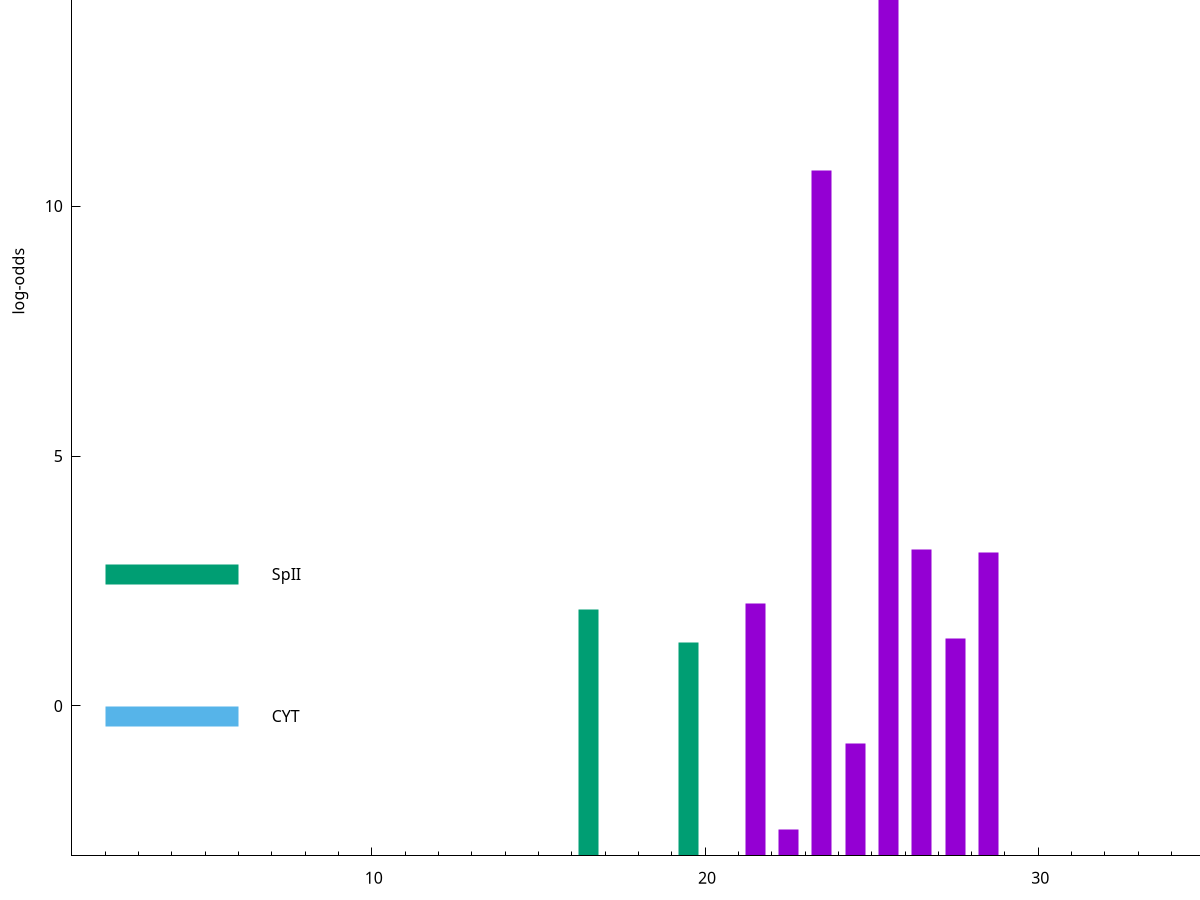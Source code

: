 set title "LipoP predictions for SRR4017825.gff"
set size 2., 1.4
set xrange [1:70] 
set mxtics 10
set yrange [-3:20]
set y2range [0:23]
set ylabel "log-odds"
set term postscript eps color solid "Helvetica" 30
set output "SRR4017825.gff41.eps"
set arrow from 2,16.5568 to 6,16.5568 nohead lt 1 lw 20
set label "SpI" at 7,16.5568
set arrow from 2,2.64002 to 6,2.64002 nohead lt 2 lw 20
set label "SpII" at 7,2.64002
set arrow from 2,-0.200913 to 6,-0.200913 nohead lt 3 lw 20
set label "CYT" at 7,-0.200913
set arrow from 2,16.5568 to 6,16.5568 nohead lt 1 lw 20
set label "SpI" at 7,16.5568
# NOTE: The scores below are the log-odds scores with the threshold
# NOTE: subtracted (a hack to make gnuplot make the histogram all
# NOTE: look nice).
plot "-" axes x1y2 title "" with impulses lt 2 lw 20, "-" axes x1y2 title "" with impulses lt 1 lw 20
16.500000 4.939690
19.500000 4.261350
e
25.500000 19.531300
23.500000 13.704500
26.500000 6.124140
28.500000 6.062270
21.500000 5.041740
27.500000 4.342010
24.500000 2.254561
22.500000 0.524820
e
exit
